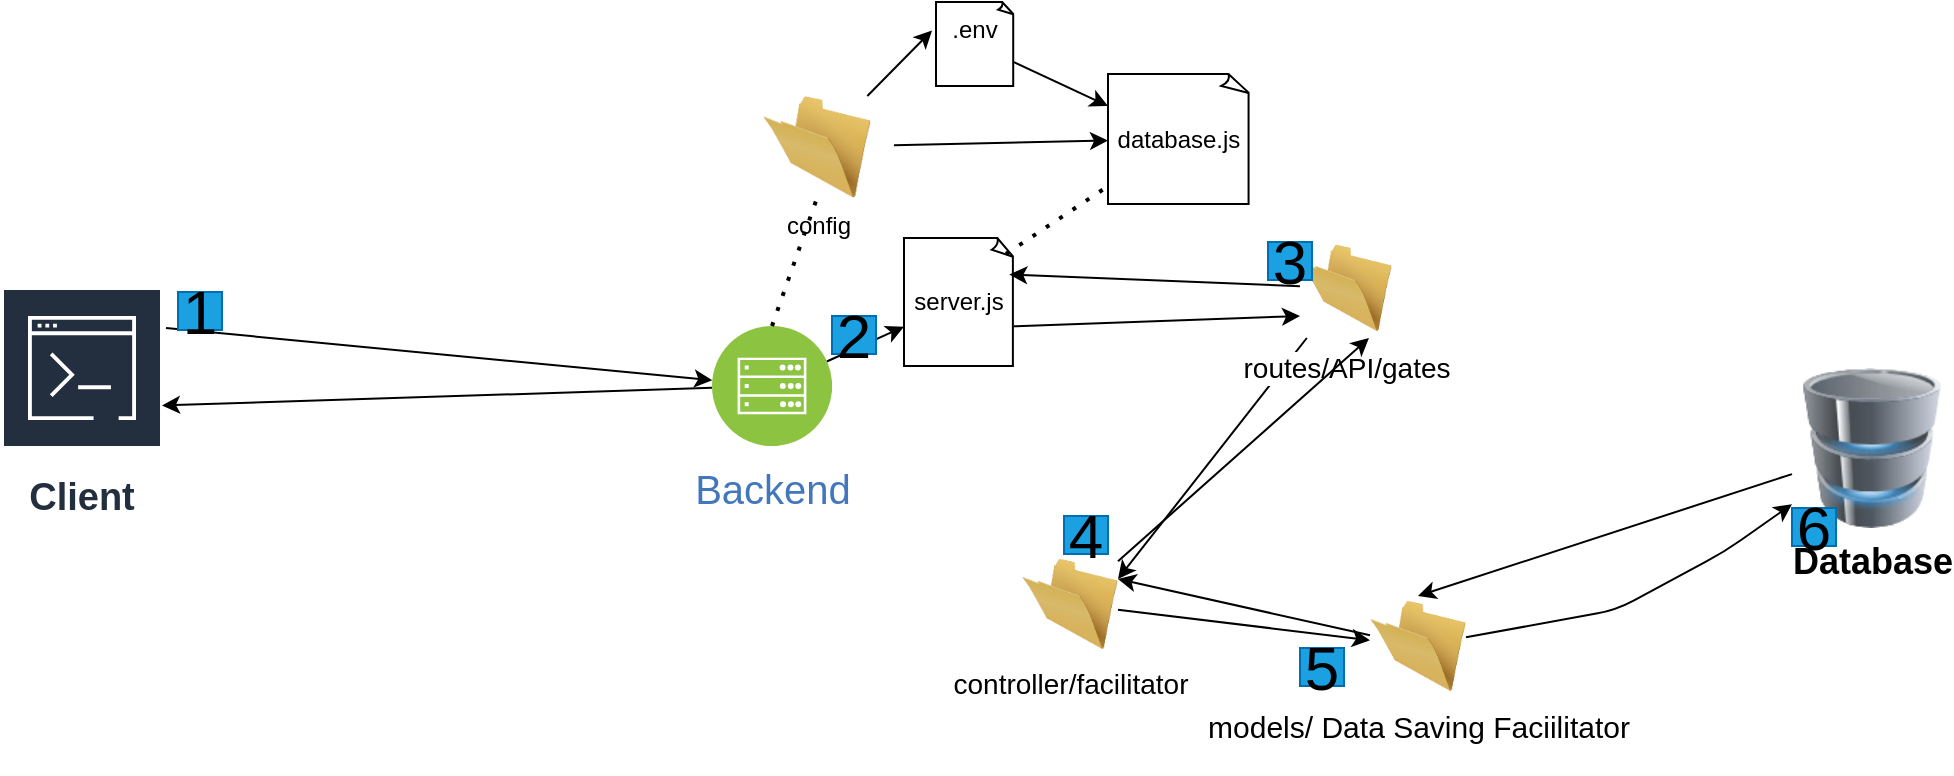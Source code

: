 <mxfile>
    <diagram id="u45IbuAR84kb1iQbT7bp" name="Process Flow">
        <mxGraphModel dx="935" dy="659" grid="0" gridSize="10" guides="1" tooltips="1" connect="1" arrows="1" fold="1" page="1" pageScale="1" pageWidth="1400" pageHeight="850" math="0" shadow="0">
            <root>
                <mxCell id="0"/>
                <mxCell id="1" parent="0"/>
                <mxCell id="26" style="edgeStyle=none;html=1;" parent="1" target="5" edge="1">
                    <mxGeometry relative="1" as="geometry">
                        <mxPoint x="143" y="185" as="sourcePoint"/>
                    </mxGeometry>
                </mxCell>
                <mxCell id="2" value="&lt;font style=&quot;font-size: 19px;&quot;&gt;Client&lt;/font&gt;" style="sketch=0;outlineConnect=0;fontColor=#232F3E;gradientColor=none;strokeColor=#ffffff;fillColor=#232F3E;dashed=0;verticalLabelPosition=middle;verticalAlign=bottom;align=center;html=1;whiteSpace=wrap;fontSize=10;fontStyle=1;spacing=3;shape=mxgraph.aws4.productIcon;prIcon=mxgraph.aws4.command_line_interface;" parent="1" vertex="1">
                    <mxGeometry x="61" y="165" width="80" height="120" as="geometry"/>
                </mxCell>
                <mxCell id="45" style="edgeStyle=none;html=1;entryX=0.5;entryY=0;entryDx=0;entryDy=0;" parent="1" source="3" target="12" edge="1">
                    <mxGeometry relative="1" as="geometry"/>
                </mxCell>
                <mxCell id="3" value="&lt;b&gt;&lt;font style=&quot;font-size: 18px;&quot;&gt;Database&lt;/font&gt;&lt;/b&gt;" style="image;html=1;image=img/lib/clip_art/computers/Database_128x128.png" parent="1" vertex="1">
                    <mxGeometry x="956" y="205" width="80" height="80" as="geometry"/>
                </mxCell>
                <mxCell id="40" style="edgeStyle=none;html=1;" parent="1" source="5" target="6" edge="1">
                    <mxGeometry relative="1" as="geometry"/>
                </mxCell>
                <mxCell id="49" style="edgeStyle=none;html=1;" parent="1" source="5" target="2" edge="1">
                    <mxGeometry relative="1" as="geometry">
                        <mxPoint x="154.213" y="235.019" as="targetPoint"/>
                    </mxGeometry>
                </mxCell>
                <mxCell id="5" value="&lt;font style=&quot;font-size: 20px;&quot;&gt;Backend&lt;/font&gt;&lt;div&gt;&lt;br&gt;&lt;/div&gt;" style="image;aspect=fixed;perimeter=ellipsePerimeter;html=1;align=center;shadow=0;dashed=0;fontColor=#4277BB;labelBackgroundColor=default;fontSize=12;spacingTop=3;image=img/lib/ibm/infrastructure/mobile_backend.svg;" parent="1" vertex="1">
                    <mxGeometry x="416" y="184" width="60" height="60" as="geometry"/>
                </mxCell>
                <mxCell id="42" style="edgeStyle=none;html=1;" parent="1" edge="1">
                    <mxGeometry relative="1" as="geometry">
                        <mxPoint x="567" y="184.175" as="sourcePoint"/>
                        <mxPoint x="710" y="179.002" as="targetPoint"/>
                    </mxGeometry>
                </mxCell>
                <mxCell id="6" value="server.js" style="whiteSpace=wrap;html=1;shape=mxgraph.basic.document" parent="1" vertex="1">
                    <mxGeometry x="512" y="140" width="55" height="64" as="geometry"/>
                </mxCell>
                <mxCell id="7" value="database.js" style="whiteSpace=wrap;html=1;shape=mxgraph.basic.document" parent="1" vertex="1">
                    <mxGeometry x="614" y="58" width="71" height="65" as="geometry"/>
                </mxCell>
                <mxCell id="43" style="edgeStyle=none;html=1;entryX=1;entryY=0.25;entryDx=0;entryDy=0;" parent="1" source="9" target="11" edge="1">
                    <mxGeometry relative="1" as="geometry"/>
                </mxCell>
                <mxCell id="9" value="&lt;font style=&quot;font-size: 14px;&quot;&gt;routes/API/gates&lt;/font&gt;" style="image;html=1;image=img/lib/clip_art/general/Empty_Folder_128x128.png" parent="1" vertex="1">
                    <mxGeometry x="710" y="140" width="46" height="50" as="geometry"/>
                </mxCell>
                <mxCell id="59" style="edgeStyle=none;html=1;" parent="1" source="10" target="7" edge="1">
                    <mxGeometry relative="1" as="geometry"/>
                </mxCell>
                <mxCell id="10" value=".env&lt;div&gt;&lt;br&gt;&lt;/div&gt;" style="whiteSpace=wrap;html=1;shape=mxgraph.basic.document" parent="1" vertex="1">
                    <mxGeometry x="528" y="22" width="39" height="42" as="geometry"/>
                </mxCell>
                <mxCell id="44" style="edgeStyle=none;html=1;" parent="1" source="11" target="12" edge="1">
                    <mxGeometry relative="1" as="geometry"/>
                </mxCell>
                <mxCell id="47" style="edgeStyle=none;html=1;entryX=0.75;entryY=1;entryDx=0;entryDy=0;" parent="1" source="11" target="9" edge="1">
                    <mxGeometry relative="1" as="geometry"/>
                </mxCell>
                <mxCell id="11" value="&lt;font style=&quot;font-size: 14px;&quot;&gt;controller/facilitator&lt;/font&gt;" style="image;html=1;image=img/lib/clip_art/general/Empty_Folder_128x128.png" parent="1" vertex="1">
                    <mxGeometry x="571" y="298" width="48" height="50" as="geometry"/>
                </mxCell>
                <mxCell id="30" style="edgeStyle=none;html=1;" parent="1" source="12" target="3" edge="1">
                    <mxGeometry relative="1" as="geometry">
                        <Array as="points">
                            <mxPoint x="868" y="326"/>
                            <mxPoint x="922" y="297"/>
                        </Array>
                    </mxGeometry>
                </mxCell>
                <mxCell id="46" style="edgeStyle=none;html=1;entryX=1;entryY=0.25;entryDx=0;entryDy=0;" parent="1" source="12" target="11" edge="1">
                    <mxGeometry relative="1" as="geometry"/>
                </mxCell>
                <mxCell id="12" value="&lt;font style=&quot;font-size: 15px;&quot;&gt;models/ Data Saving Faciilitator&lt;/font&gt;&lt;div&gt;&lt;br&gt;&lt;/div&gt;" style="image;html=1;image=img/lib/clip_art/general/Empty_Folder_128x128.png" parent="1" vertex="1">
                    <mxGeometry x="745" y="319" width="48" height="50" as="geometry"/>
                </mxCell>
                <mxCell id="14" style="edgeStyle=none;html=1;" parent="1" source="13" target="7" edge="1">
                    <mxGeometry relative="1" as="geometry"/>
                </mxCell>
                <mxCell id="13" value="config&lt;div&gt;&lt;br&gt;&lt;/div&gt;" style="image;html=1;image=img/lib/clip_art/general/Empty_Folder_128x128.png" parent="1" vertex="1">
                    <mxGeometry x="430" y="69" width="77" height="51" as="geometry"/>
                </mxCell>
                <mxCell id="16" style="edgeStyle=none;html=1;entryX=-0.051;entryY=0.339;entryDx=0;entryDy=0;entryPerimeter=0;" parent="1" source="13" target="10" edge="1">
                    <mxGeometry relative="1" as="geometry"/>
                </mxCell>
                <mxCell id="31" value="&lt;font style=&quot;font-size: 31px; color: light-dark(rgb(0, 0, 0), rgb(204, 204, 204));&quot;&gt;1&lt;/font&gt;" style="rounded=0;whiteSpace=wrap;html=1;fillColor=#1ba1e2;fontColor=#ffffff;strokeColor=#006EAF;" parent="1" vertex="1">
                    <mxGeometry x="149" y="167" width="22" height="19" as="geometry"/>
                </mxCell>
                <mxCell id="41" value="" style="endArrow=none;dashed=1;html=1;dashPattern=1 3;strokeWidth=2;exitX=0.5;exitY=0;exitDx=0;exitDy=0;entryX=0.5;entryY=1;entryDx=0;entryDy=0;" parent="1" source="5" target="13" edge="1">
                    <mxGeometry width="50" height="50" relative="1" as="geometry">
                        <mxPoint x="430" y="152" as="sourcePoint"/>
                        <mxPoint x="480" y="102" as="targetPoint"/>
                    </mxGeometry>
                </mxCell>
                <mxCell id="48" style="edgeStyle=none;html=1;entryX=0.957;entryY=0.285;entryDx=0;entryDy=0;entryPerimeter=0;" parent="1" source="9" target="6" edge="1">
                    <mxGeometry relative="1" as="geometry"/>
                </mxCell>
                <mxCell id="52" value="&lt;font style=&quot;font-size: 31px; color: light-dark(rgb(0, 0, 0), rgb(204, 204, 204));&quot;&gt;2&lt;/font&gt;" style="rounded=0;whiteSpace=wrap;html=1;fillColor=#1ba1e2;fontColor=#ffffff;strokeColor=#006EAF;" parent="1" vertex="1">
                    <mxGeometry x="476" y="179" width="22" height="19" as="geometry"/>
                </mxCell>
                <mxCell id="53" value="&lt;font style=&quot;font-size: 31px; color: light-dark(rgb(0, 0, 0), rgb(204, 204, 204));&quot;&gt;3&lt;/font&gt;" style="rounded=0;whiteSpace=wrap;html=1;fillColor=#1ba1e2;fontColor=#ffffff;strokeColor=#006EAF;" parent="1" vertex="1">
                    <mxGeometry x="694" y="142" width="22" height="19" as="geometry"/>
                </mxCell>
                <mxCell id="54" value="&lt;font style=&quot;font-size: 31px; color: light-dark(rgb(0, 0, 0), rgb(204, 204, 204));&quot;&gt;4&lt;/font&gt;" style="rounded=0;whiteSpace=wrap;html=1;fillColor=#1ba1e2;fontColor=#ffffff;strokeColor=#006EAF;" parent="1" vertex="1">
                    <mxGeometry x="592" y="279" width="22" height="19" as="geometry"/>
                </mxCell>
                <mxCell id="55" value="&lt;font style=&quot;font-size: 31px; color: light-dark(rgb(0, 0, 0), rgb(204, 204, 204));&quot;&gt;5&lt;/font&gt;" style="rounded=0;whiteSpace=wrap;html=1;fillColor=#1ba1e2;fontColor=#ffffff;strokeColor=#006EAF;" parent="1" vertex="1">
                    <mxGeometry x="710" y="345" width="22" height="19" as="geometry"/>
                </mxCell>
                <mxCell id="57" value="&lt;font style=&quot;font-size: 31px; color: light-dark(rgb(0, 0, 0), rgb(204, 204, 204));&quot;&gt;6&lt;/font&gt;" style="rounded=0;whiteSpace=wrap;html=1;fillColor=#1ba1e2;fontColor=#ffffff;strokeColor=#006EAF;" parent="1" vertex="1">
                    <mxGeometry x="956" y="275" width="22" height="19" as="geometry"/>
                </mxCell>
                <mxCell id="60" value="" style="endArrow=none;dashed=1;html=1;dashPattern=1 3;strokeWidth=2;exitX=0.5;exitY=0;exitDx=0;exitDy=0;" parent="1" target="7" edge="1">
                    <mxGeometry width="50" height="50" relative="1" as="geometry">
                        <mxPoint x="563" y="148" as="sourcePoint"/>
                        <mxPoint x="586" y="84" as="targetPoint"/>
                    </mxGeometry>
                </mxCell>
            </root>
        </mxGraphModel>
    </diagram>
    <diagram id="EAE_wbxzUpr5P2b-84xh" name="3 Layer Structure">
        <mxGraphModel dx="935" dy="659" grid="0" gridSize="10" guides="1" tooltips="1" connect="1" arrows="1" fold="1" page="1" pageScale="1" pageWidth="1400" pageHeight="850" math="0" shadow="0">
            <root>
                <mxCell id="0"/>
                <mxCell id="1" parent="0"/>
                <mxCell id="GrtP37reiRMMrFfaz6xo-10" style="edgeStyle=none;html=1;entryX=0.5;entryY=0;entryDx=0;entryDy=0;" edge="1" parent="1" source="GrtP37reiRMMrFfaz6xo-1" target="GrtP37reiRMMrFfaz6xo-2">
                    <mxGeometry relative="1" as="geometry"/>
                </mxCell>
                <mxCell id="GrtP37reiRMMrFfaz6xo-1" value="&lt;font style=&quot;font-size: 28px;&quot;&gt;Client&lt;/font&gt;" style="rounded=1;whiteSpace=wrap;html=1;" vertex="1" parent="1">
                    <mxGeometry x="374" y="82" width="251" height="37" as="geometry"/>
                </mxCell>
                <mxCell id="GrtP37reiRMMrFfaz6xo-11" style="edgeStyle=none;html=1;" edge="1" parent="1" source="GrtP37reiRMMrFfaz6xo-2" target="GrtP37reiRMMrFfaz6xo-4">
                    <mxGeometry relative="1" as="geometry"/>
                </mxCell>
                <mxCell id="GrtP37reiRMMrFfaz6xo-12" style="edgeStyle=none;html=1;" edge="1" parent="1" source="GrtP37reiRMMrFfaz6xo-2" target="GrtP37reiRMMrFfaz6xo-5">
                    <mxGeometry relative="1" as="geometry"/>
                </mxCell>
                <mxCell id="GrtP37reiRMMrFfaz6xo-2" value="&lt;font style=&quot;font-size: 28px;&quot;&gt;Routes&lt;/font&gt;" style="rounded=1;whiteSpace=wrap;html=1;" vertex="1" parent="1">
                    <mxGeometry x="381" y="185" width="251" height="39" as="geometry"/>
                </mxCell>
                <mxCell id="GrtP37reiRMMrFfaz6xo-15" style="edgeStyle=none;html=1;" edge="1" parent="1" source="GrtP37reiRMMrFfaz6xo-3" target="GrtP37reiRMMrFfaz6xo-7">
                    <mxGeometry relative="1" as="geometry"/>
                </mxCell>
                <mxCell id="GrtP37reiRMMrFfaz6xo-3" value="&lt;font style=&quot;font-size: 22px;&quot;&gt;Service&lt;/font&gt;" style="rounded=1;whiteSpace=wrap;html=1;" vertex="1" parent="1">
                    <mxGeometry x="101" y="294" width="150" height="77" as="geometry"/>
                </mxCell>
                <mxCell id="GrtP37reiRMMrFfaz6xo-14" style="edgeStyle=none;html=1;" edge="1" parent="1" source="GrtP37reiRMMrFfaz6xo-4" target="GrtP37reiRMMrFfaz6xo-3">
                    <mxGeometry relative="1" as="geometry"/>
                </mxCell>
                <mxCell id="GrtP37reiRMMrFfaz6xo-4" value="&lt;font style=&quot;font-size: 22px;&quot;&gt;Controller&lt;/font&gt;" style="rounded=1;whiteSpace=wrap;html=1;" vertex="1" parent="1">
                    <mxGeometry x="322" y="292" width="150" height="77" as="geometry"/>
                </mxCell>
                <mxCell id="GrtP37reiRMMrFfaz6xo-13" style="edgeStyle=none;html=1;entryX=0;entryY=0.5;entryDx=0;entryDy=0;" edge="1" parent="1" source="GrtP37reiRMMrFfaz6xo-5" target="GrtP37reiRMMrFfaz6xo-6">
                    <mxGeometry relative="1" as="geometry"/>
                </mxCell>
                <mxCell id="GrtP37reiRMMrFfaz6xo-5" value="&lt;font style=&quot;font-size: 22px;&quot;&gt;Controller&lt;/font&gt;" style="rounded=1;whiteSpace=wrap;html=1;" vertex="1" parent="1">
                    <mxGeometry x="568" y="290" width="150" height="77" as="geometry"/>
                </mxCell>
                <mxCell id="GrtP37reiRMMrFfaz6xo-16" style="edgeStyle=none;html=1;" edge="1" parent="1" source="GrtP37reiRMMrFfaz6xo-6" target="GrtP37reiRMMrFfaz6xo-8">
                    <mxGeometry relative="1" as="geometry"/>
                </mxCell>
                <mxCell id="GrtP37reiRMMrFfaz6xo-6" value="&lt;font style=&quot;font-size: 22px;&quot;&gt;Service&lt;/font&gt;" style="rounded=1;whiteSpace=wrap;html=1;" vertex="1" parent="1">
                    <mxGeometry x="784" y="294" width="150" height="77" as="geometry"/>
                </mxCell>
                <mxCell id="GrtP37reiRMMrFfaz6xo-7" value="&lt;font style=&quot;font-size: 22px;&quot;&gt;Model&lt;/font&gt;" style="rounded=1;whiteSpace=wrap;html=1;" vertex="1" parent="1">
                    <mxGeometry x="98" y="442" width="150" height="77" as="geometry"/>
                </mxCell>
                <mxCell id="GrtP37reiRMMrFfaz6xo-18" style="edgeStyle=none;html=1;" edge="1" parent="1" source="GrtP37reiRMMrFfaz6xo-8" target="GrtP37reiRMMrFfaz6xo-9">
                    <mxGeometry relative="1" as="geometry"/>
                </mxCell>
                <mxCell id="GrtP37reiRMMrFfaz6xo-8" value="&lt;font style=&quot;font-size: 22px;&quot;&gt;Model&lt;/font&gt;" style="rounded=1;whiteSpace=wrap;html=1;" vertex="1" parent="1">
                    <mxGeometry x="778" y="444" width="150" height="77" as="geometry"/>
                </mxCell>
                <mxCell id="GrtP37reiRMMrFfaz6xo-9" value="&lt;font style=&quot;font-size: 16px;&quot;&gt;Database&lt;/font&gt;" style="rhombus;whiteSpace=wrap;html=1;" vertex="1" parent="1">
                    <mxGeometry x="441" y="590" width="170" height="111" as="geometry"/>
                </mxCell>
                <mxCell id="GrtP37reiRMMrFfaz6xo-17" style="edgeStyle=none;html=1;entryX=0.12;entryY=0.424;entryDx=0;entryDy=0;entryPerimeter=0;" edge="1" parent="1" source="GrtP37reiRMMrFfaz6xo-7" target="GrtP37reiRMMrFfaz6xo-9">
                    <mxGeometry relative="1" as="geometry"/>
                </mxCell>
            </root>
        </mxGraphModel>
    </diagram>
</mxfile>
